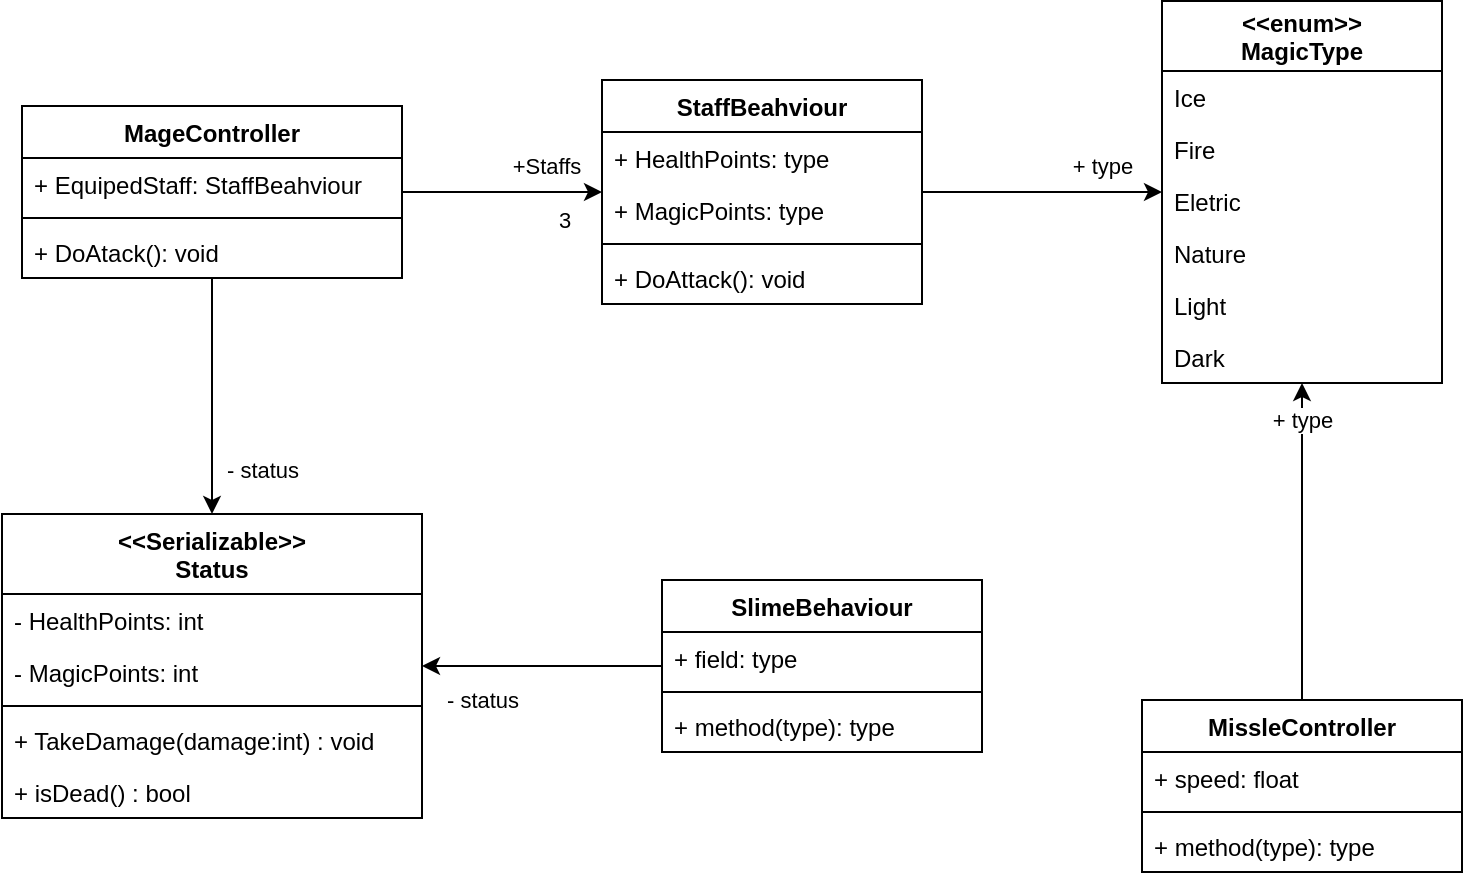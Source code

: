 <mxfile version="13.9.9" type="device"><diagram id="C5RBs43oDa-KdzZeNtuy" name="Page-1"><mxGraphModel dx="1402" dy="762" grid="1" gridSize="10" guides="1" tooltips="1" connect="1" arrows="1" fold="1" page="1" pageScale="1" pageWidth="827" pageHeight="1169" math="0" shadow="0"><root><mxCell id="WIyWlLk6GJQsqaUBKTNV-0"/><mxCell id="WIyWlLk6GJQsqaUBKTNV-1" parent="WIyWlLk6GJQsqaUBKTNV-0"/><mxCell id="DiGj6QOeemwyQ_CKbi2W-29" style="edgeStyle=orthogonalEdgeStyle;rounded=0;orthogonalLoop=1;jettySize=auto;html=1;" parent="WIyWlLk6GJQsqaUBKTNV-1" source="DiGj6QOeemwyQ_CKbi2W-0" target="DiGj6QOeemwyQ_CKbi2W-14" edge="1"><mxGeometry relative="1" as="geometry"/></mxCell><mxCell id="DiGj6QOeemwyQ_CKbi2W-30" value="+Staffs" style="edgeLabel;html=1;align=center;verticalAlign=middle;resizable=0;points=[];" parent="DiGj6QOeemwyQ_CKbi2W-29" vertex="1" connectable="0"><mxGeometry x="0.765" y="-1" relative="1" as="geometry"><mxPoint x="-16.67" y="-14" as="offset"/></mxGeometry></mxCell><mxCell id="DiGj6QOeemwyQ_CKbi2W-31" value="3" style="edgeLabel;html=1;align=center;verticalAlign=middle;resizable=0;points=[];" parent="DiGj6QOeemwyQ_CKbi2W-29" vertex="1" connectable="0"><mxGeometry x="0.753" y="-1" relative="1" as="geometry"><mxPoint x="-6.67" y="13" as="offset"/></mxGeometry></mxCell><mxCell id="ADEbxIg15DYiVN8YP7PL-17" value="- status" style="edgeStyle=orthogonalEdgeStyle;rounded=0;orthogonalLoop=1;jettySize=auto;html=1;" parent="WIyWlLk6GJQsqaUBKTNV-1" source="DiGj6QOeemwyQ_CKbi2W-0" target="ADEbxIg15DYiVN8YP7PL-0" edge="1"><mxGeometry x="0.63" y="25" relative="1" as="geometry"><mxPoint as="offset"/></mxGeometry></mxCell><mxCell id="DiGj6QOeemwyQ_CKbi2W-0" value="MageController" style="swimlane;fontStyle=1;align=center;verticalAlign=top;childLayout=stackLayout;horizontal=1;startSize=26;horizontalStack=0;resizeParent=1;resizeParentMax=0;resizeLast=0;collapsible=1;marginBottom=0;" parent="WIyWlLk6GJQsqaUBKTNV-1" vertex="1"><mxGeometry x="80" y="153" width="190" height="86" as="geometry"/></mxCell><mxCell id="DiGj6QOeemwyQ_CKbi2W-32" value="+ EquipedStaff: StaffBeahviour" style="text;strokeColor=none;fillColor=none;align=left;verticalAlign=top;spacingLeft=4;spacingRight=4;overflow=hidden;rotatable=0;points=[[0,0.5],[1,0.5]];portConstraint=eastwest;" parent="DiGj6QOeemwyQ_CKbi2W-0" vertex="1"><mxGeometry y="26" width="190" height="26" as="geometry"/></mxCell><mxCell id="DiGj6QOeemwyQ_CKbi2W-2" value="" style="line;strokeWidth=1;fillColor=none;align=left;verticalAlign=middle;spacingTop=-1;spacingLeft=3;spacingRight=3;rotatable=0;labelPosition=right;points=[];portConstraint=eastwest;" parent="DiGj6QOeemwyQ_CKbi2W-0" vertex="1"><mxGeometry y="52" width="190" height="8" as="geometry"/></mxCell><mxCell id="DiGj6QOeemwyQ_CKbi2W-3" value="+ DoAtack(): void" style="text;strokeColor=none;fillColor=none;align=left;verticalAlign=top;spacingLeft=4;spacingRight=4;overflow=hidden;rotatable=0;points=[[0,0.5],[1,0.5]];portConstraint=eastwest;" parent="DiGj6QOeemwyQ_CKbi2W-0" vertex="1"><mxGeometry y="60" width="190" height="26" as="geometry"/></mxCell><mxCell id="DiGj6QOeemwyQ_CKbi2W-10" value="&lt;&lt;enum&gt;&gt;&#10;MagicType" style="swimlane;fontStyle=1;childLayout=stackLayout;horizontal=1;startSize=35;fillColor=none;horizontalStack=0;resizeParent=1;resizeParentMax=0;resizeLast=0;collapsible=1;marginBottom=0;" parent="WIyWlLk6GJQsqaUBKTNV-1" vertex="1"><mxGeometry x="650" y="100.5" width="140" height="191" as="geometry"><mxRectangle x="650" y="105" width="90" height="30" as="alternateBounds"/></mxGeometry></mxCell><mxCell id="DiGj6QOeemwyQ_CKbi2W-11" value="Ice" style="text;strokeColor=none;fillColor=none;align=left;verticalAlign=top;spacingLeft=4;spacingRight=4;overflow=hidden;rotatable=0;points=[[0,0.5],[1,0.5]];portConstraint=eastwest;" parent="DiGj6QOeemwyQ_CKbi2W-10" vertex="1"><mxGeometry y="35" width="140" height="26" as="geometry"/></mxCell><mxCell id="DiGj6QOeemwyQ_CKbi2W-12" value="Fire" style="text;strokeColor=none;fillColor=none;align=left;verticalAlign=top;spacingLeft=4;spacingRight=4;overflow=hidden;rotatable=0;points=[[0,0.5],[1,0.5]];portConstraint=eastwest;" parent="DiGj6QOeemwyQ_CKbi2W-10" vertex="1"><mxGeometry y="61" width="140" height="26" as="geometry"/></mxCell><mxCell id="DiGj6QOeemwyQ_CKbi2W-13" value="Eletric" style="text;strokeColor=none;fillColor=none;align=left;verticalAlign=top;spacingLeft=4;spacingRight=4;overflow=hidden;rotatable=0;points=[[0,0.5],[1,0.5]];portConstraint=eastwest;" parent="DiGj6QOeemwyQ_CKbi2W-10" vertex="1"><mxGeometry y="87" width="140" height="26" as="geometry"/></mxCell><mxCell id="DiGj6QOeemwyQ_CKbi2W-19" value="Nature" style="text;strokeColor=none;fillColor=none;align=left;verticalAlign=top;spacingLeft=4;spacingRight=4;overflow=hidden;rotatable=0;points=[[0,0.5],[1,0.5]];portConstraint=eastwest;" parent="DiGj6QOeemwyQ_CKbi2W-10" vertex="1"><mxGeometry y="113" width="140" height="26" as="geometry"/></mxCell><mxCell id="DiGj6QOeemwyQ_CKbi2W-20" value="Light&#10;" style="text;strokeColor=none;fillColor=none;align=left;verticalAlign=top;spacingLeft=4;spacingRight=4;overflow=hidden;rotatable=0;points=[[0,0.5],[1,0.5]];portConstraint=eastwest;" parent="DiGj6QOeemwyQ_CKbi2W-10" vertex="1"><mxGeometry y="139" width="140" height="26" as="geometry"/></mxCell><mxCell id="DiGj6QOeemwyQ_CKbi2W-27" value="Dark" style="text;strokeColor=none;fillColor=none;align=left;verticalAlign=top;spacingLeft=4;spacingRight=4;overflow=hidden;rotatable=0;points=[[0,0.5],[1,0.5]];portConstraint=eastwest;" parent="DiGj6QOeemwyQ_CKbi2W-10" vertex="1"><mxGeometry y="165" width="140" height="26" as="geometry"/></mxCell><mxCell id="DiGj6QOeemwyQ_CKbi2W-28" style="edgeStyle=orthogonalEdgeStyle;rounded=0;orthogonalLoop=1;jettySize=auto;html=1;" parent="WIyWlLk6GJQsqaUBKTNV-1" source="DiGj6QOeemwyQ_CKbi2W-14" target="DiGj6QOeemwyQ_CKbi2W-10" edge="1"><mxGeometry relative="1" as="geometry"/></mxCell><mxCell id="DiGj6QOeemwyQ_CKbi2W-33" value="+ type" style="edgeLabel;html=1;align=center;verticalAlign=middle;resizable=0;points=[];" parent="DiGj6QOeemwyQ_CKbi2W-28" vertex="1" connectable="0"><mxGeometry x="0.708" y="1" relative="1" as="geometry"><mxPoint x="-12.35" y="-12" as="offset"/></mxGeometry></mxCell><mxCell id="DiGj6QOeemwyQ_CKbi2W-14" value="StaffBeahviour" style="swimlane;fontStyle=1;align=center;verticalAlign=top;childLayout=stackLayout;horizontal=1;startSize=26;horizontalStack=0;resizeParent=1;resizeParentMax=0;resizeLast=0;collapsible=1;marginBottom=0;" parent="WIyWlLk6GJQsqaUBKTNV-1" vertex="1"><mxGeometry x="370" y="140" width="160" height="112" as="geometry"/></mxCell><mxCell id="DiGj6QOeemwyQ_CKbi2W-15" value="+ HealthPoints: type" style="text;strokeColor=none;fillColor=none;align=left;verticalAlign=top;spacingLeft=4;spacingRight=4;overflow=hidden;rotatable=0;points=[[0,0.5],[1,0.5]];portConstraint=eastwest;" parent="DiGj6QOeemwyQ_CKbi2W-14" vertex="1"><mxGeometry y="26" width="160" height="26" as="geometry"/></mxCell><mxCell id="DiGj6QOeemwyQ_CKbi2W-16" value="+ MagicPoints: type" style="text;strokeColor=none;fillColor=none;align=left;verticalAlign=top;spacingLeft=4;spacingRight=4;overflow=hidden;rotatable=0;points=[[0,0.5],[1,0.5]];portConstraint=eastwest;" parent="DiGj6QOeemwyQ_CKbi2W-14" vertex="1"><mxGeometry y="52" width="160" height="26" as="geometry"/></mxCell><mxCell id="DiGj6QOeemwyQ_CKbi2W-17" value="" style="line;strokeWidth=1;fillColor=none;align=left;verticalAlign=middle;spacingTop=-1;spacingLeft=3;spacingRight=3;rotatable=0;labelPosition=right;points=[];portConstraint=eastwest;" parent="DiGj6QOeemwyQ_CKbi2W-14" vertex="1"><mxGeometry y="78" width="160" height="8" as="geometry"/></mxCell><mxCell id="DiGj6QOeemwyQ_CKbi2W-18" value="+ DoAttack(): void" style="text;strokeColor=none;fillColor=none;align=left;verticalAlign=top;spacingLeft=4;spacingRight=4;overflow=hidden;rotatable=0;points=[[0,0.5],[1,0.5]];portConstraint=eastwest;" parent="DiGj6QOeemwyQ_CKbi2W-14" vertex="1"><mxGeometry y="86" width="160" height="26" as="geometry"/></mxCell><mxCell id="ADEbxIg15DYiVN8YP7PL-0" value="&lt;&lt;Serializable&gt;&gt;&#10;Status" style="swimlane;fontStyle=1;align=center;verticalAlign=top;childLayout=stackLayout;horizontal=1;startSize=40;horizontalStack=0;resizeParent=1;resizeParentMax=0;resizeLast=0;collapsible=1;marginBottom=0;" parent="WIyWlLk6GJQsqaUBKTNV-1" vertex="1"><mxGeometry x="70" y="357" width="210" height="152" as="geometry"/></mxCell><mxCell id="ADEbxIg15DYiVN8YP7PL-1" value="- HealthPoints: int" style="text;strokeColor=none;fillColor=none;align=left;verticalAlign=top;spacingLeft=4;spacingRight=4;overflow=hidden;rotatable=0;points=[[0,0.5],[1,0.5]];portConstraint=eastwest;" parent="ADEbxIg15DYiVN8YP7PL-0" vertex="1"><mxGeometry y="40" width="210" height="26" as="geometry"/></mxCell><mxCell id="ADEbxIg15DYiVN8YP7PL-4" value="- MagicPoints: int" style="text;strokeColor=none;fillColor=none;align=left;verticalAlign=top;spacingLeft=4;spacingRight=4;overflow=hidden;rotatable=0;points=[[0,0.5],[1,0.5]];portConstraint=eastwest;" parent="ADEbxIg15DYiVN8YP7PL-0" vertex="1"><mxGeometry y="66" width="210" height="26" as="geometry"/></mxCell><mxCell id="ADEbxIg15DYiVN8YP7PL-2" value="" style="line;strokeWidth=1;fillColor=none;align=left;verticalAlign=middle;spacingTop=-1;spacingLeft=3;spacingRight=3;rotatable=0;labelPosition=right;points=[];portConstraint=eastwest;" parent="ADEbxIg15DYiVN8YP7PL-0" vertex="1"><mxGeometry y="92" width="210" height="8" as="geometry"/></mxCell><mxCell id="ADEbxIg15DYiVN8YP7PL-3" value="+ TakeDamage(damage:int) : void" style="text;strokeColor=none;fillColor=none;align=left;verticalAlign=top;spacingLeft=4;spacingRight=4;overflow=hidden;rotatable=0;points=[[0,0.5],[1,0.5]];portConstraint=eastwest;" parent="ADEbxIg15DYiVN8YP7PL-0" vertex="1"><mxGeometry y="100" width="210" height="26" as="geometry"/></mxCell><mxCell id="ADEbxIg15DYiVN8YP7PL-5" value="+ isDead() : bool" style="text;strokeColor=none;fillColor=none;align=left;verticalAlign=top;spacingLeft=4;spacingRight=4;overflow=hidden;rotatable=0;points=[[0,0.5],[1,0.5]];portConstraint=eastwest;" parent="ADEbxIg15DYiVN8YP7PL-0" vertex="1"><mxGeometry y="126" width="210" height="26" as="geometry"/></mxCell><mxCell id="ADEbxIg15DYiVN8YP7PL-16" value="- status" style="edgeStyle=orthogonalEdgeStyle;rounded=0;orthogonalLoop=1;jettySize=auto;html=1;" parent="WIyWlLk6GJQsqaUBKTNV-1" source="ADEbxIg15DYiVN8YP7PL-12" target="ADEbxIg15DYiVN8YP7PL-0" edge="1"><mxGeometry x="0.5" y="17" relative="1" as="geometry"><mxPoint as="offset"/></mxGeometry></mxCell><mxCell id="ADEbxIg15DYiVN8YP7PL-12" value="SlimeBehaviour" style="swimlane;fontStyle=1;align=center;verticalAlign=top;childLayout=stackLayout;horizontal=1;startSize=26;horizontalStack=0;resizeParent=1;resizeParentMax=0;resizeLast=0;collapsible=1;marginBottom=0;" parent="WIyWlLk6GJQsqaUBKTNV-1" vertex="1"><mxGeometry x="400" y="390" width="160" height="86" as="geometry"/></mxCell><mxCell id="ADEbxIg15DYiVN8YP7PL-13" value="+ field: type" style="text;strokeColor=none;fillColor=none;align=left;verticalAlign=top;spacingLeft=4;spacingRight=4;overflow=hidden;rotatable=0;points=[[0,0.5],[1,0.5]];portConstraint=eastwest;" parent="ADEbxIg15DYiVN8YP7PL-12" vertex="1"><mxGeometry y="26" width="160" height="26" as="geometry"/></mxCell><mxCell id="ADEbxIg15DYiVN8YP7PL-14" value="" style="line;strokeWidth=1;fillColor=none;align=left;verticalAlign=middle;spacingTop=-1;spacingLeft=3;spacingRight=3;rotatable=0;labelPosition=right;points=[];portConstraint=eastwest;" parent="ADEbxIg15DYiVN8YP7PL-12" vertex="1"><mxGeometry y="52" width="160" height="8" as="geometry"/></mxCell><mxCell id="ADEbxIg15DYiVN8YP7PL-15" value="+ method(type): type" style="text;strokeColor=none;fillColor=none;align=left;verticalAlign=top;spacingLeft=4;spacingRight=4;overflow=hidden;rotatable=0;points=[[0,0.5],[1,0.5]];portConstraint=eastwest;" parent="ADEbxIg15DYiVN8YP7PL-12" vertex="1"><mxGeometry y="60" width="160" height="26" as="geometry"/></mxCell><mxCell id="3ZHeGTjoyyPqoBMo1Pqm-4" value="+ type" style="edgeStyle=orthogonalEdgeStyle;rounded=0;orthogonalLoop=1;jettySize=auto;html=1;" edge="1" parent="WIyWlLk6GJQsqaUBKTNV-1" source="3ZHeGTjoyyPqoBMo1Pqm-0" target="DiGj6QOeemwyQ_CKbi2W-10"><mxGeometry x="0.767" relative="1" as="geometry"><mxPoint as="offset"/></mxGeometry></mxCell><mxCell id="3ZHeGTjoyyPqoBMo1Pqm-0" value="MissleController" style="swimlane;fontStyle=1;align=center;verticalAlign=top;childLayout=stackLayout;horizontal=1;startSize=26;horizontalStack=0;resizeParent=1;resizeParentMax=0;resizeLast=0;collapsible=1;marginBottom=0;" vertex="1" parent="WIyWlLk6GJQsqaUBKTNV-1"><mxGeometry x="640" y="450" width="160" height="86" as="geometry"/></mxCell><mxCell id="3ZHeGTjoyyPqoBMo1Pqm-1" value="+ speed: float" style="text;strokeColor=none;fillColor=none;align=left;verticalAlign=top;spacingLeft=4;spacingRight=4;overflow=hidden;rotatable=0;points=[[0,0.5],[1,0.5]];portConstraint=eastwest;" vertex="1" parent="3ZHeGTjoyyPqoBMo1Pqm-0"><mxGeometry y="26" width="160" height="26" as="geometry"/></mxCell><mxCell id="3ZHeGTjoyyPqoBMo1Pqm-2" value="" style="line;strokeWidth=1;fillColor=none;align=left;verticalAlign=middle;spacingTop=-1;spacingLeft=3;spacingRight=3;rotatable=0;labelPosition=right;points=[];portConstraint=eastwest;" vertex="1" parent="3ZHeGTjoyyPqoBMo1Pqm-0"><mxGeometry y="52" width="160" height="8" as="geometry"/></mxCell><mxCell id="3ZHeGTjoyyPqoBMo1Pqm-3" value="+ method(type): type" style="text;strokeColor=none;fillColor=none;align=left;verticalAlign=top;spacingLeft=4;spacingRight=4;overflow=hidden;rotatable=0;points=[[0,0.5],[1,0.5]];portConstraint=eastwest;" vertex="1" parent="3ZHeGTjoyyPqoBMo1Pqm-0"><mxGeometry y="60" width="160" height="26" as="geometry"/></mxCell></root></mxGraphModel></diagram></mxfile>